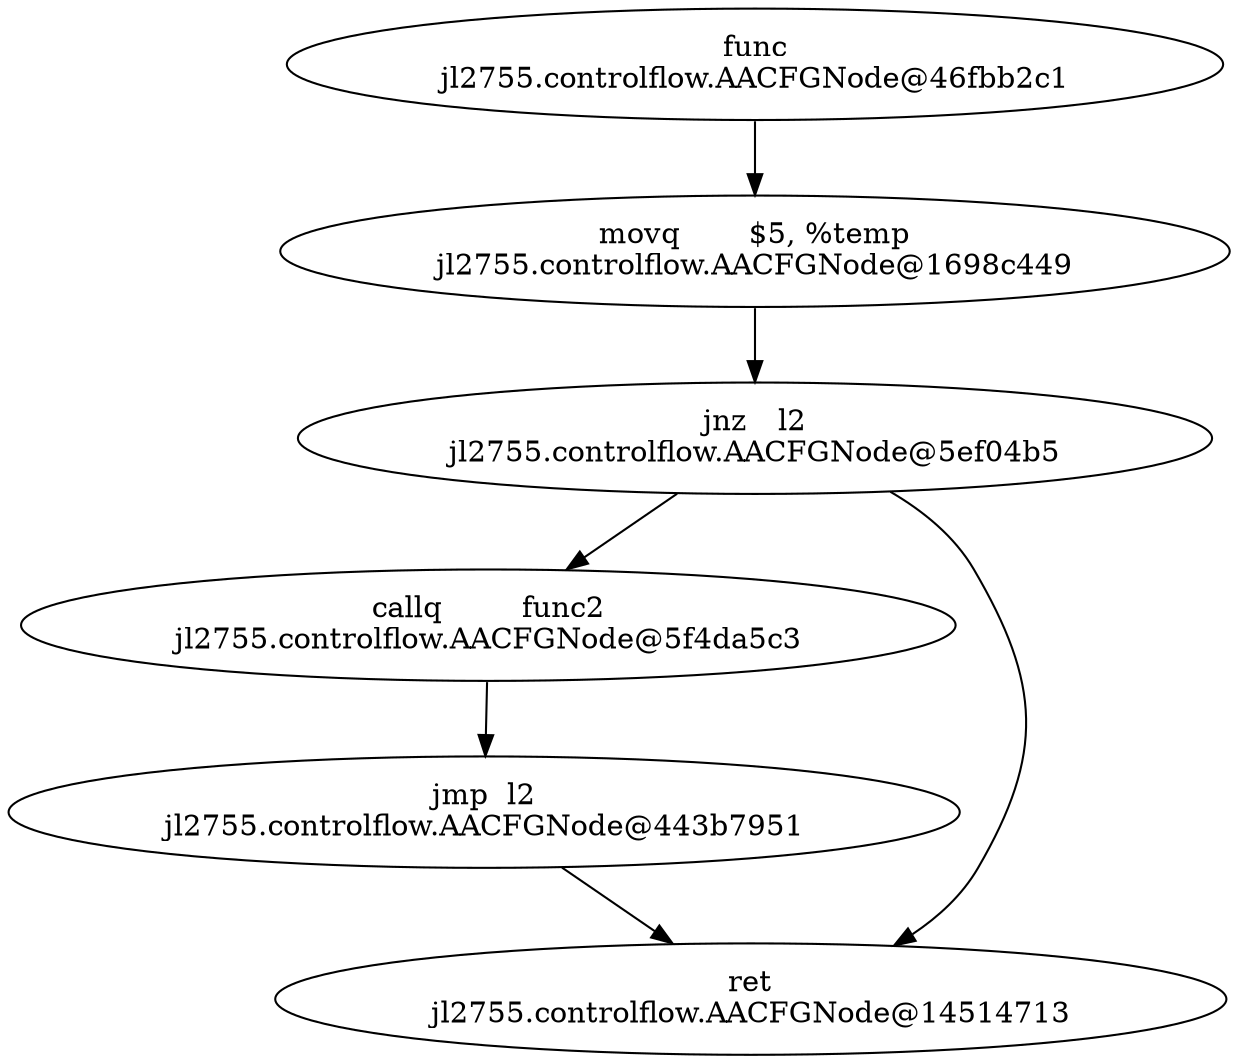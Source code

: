 digraph {
{	rankdir=LR
	node[shape=box]
}	"func
jl2755.controlflow.AACFGNode@46fbb2c1" -> {"movq	$5, %temp
jl2755.controlflow.AACFGNode@1698c449"}
	"movq	$5, %temp
jl2755.controlflow.AACFGNode@1698c449" -> {"jnz	l2
jl2755.controlflow.AACFGNode@5ef04b5"}
	"jnz	l2
jl2755.controlflow.AACFGNode@5ef04b5" -> {"callq	func2
jl2755.controlflow.AACFGNode@5f4da5c3", "ret
jl2755.controlflow.AACFGNode@14514713"}
	"callq	func2
jl2755.controlflow.AACFGNode@5f4da5c3" -> {"jmp	l2
jl2755.controlflow.AACFGNode@443b7951"}
	"jmp	l2
jl2755.controlflow.AACFGNode@443b7951" -> {"ret
jl2755.controlflow.AACFGNode@14514713"}
	"ret
jl2755.controlflow.AACFGNode@14514713" -> {}
	"ret
jl2755.controlflow.AACFGNode@14514713" -> {}
}